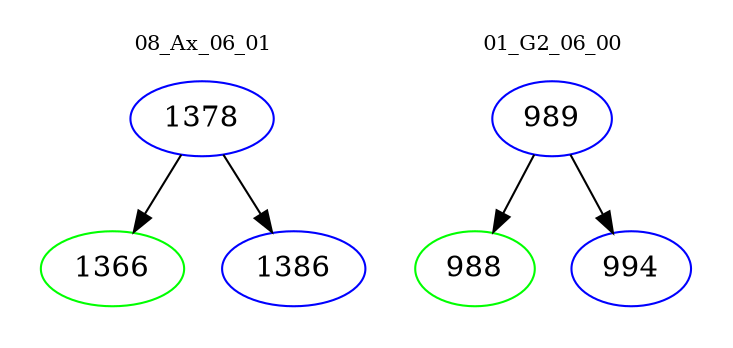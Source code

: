 digraph{
subgraph cluster_0 {
color = white
label = "08_Ax_06_01";
fontsize=10;
T0_1378 [label="1378", color="blue"]
T0_1378 -> T0_1366 [color="black"]
T0_1366 [label="1366", color="green"]
T0_1378 -> T0_1386 [color="black"]
T0_1386 [label="1386", color="blue"]
}
subgraph cluster_1 {
color = white
label = "01_G2_06_00";
fontsize=10;
T1_989 [label="989", color="blue"]
T1_989 -> T1_988 [color="black"]
T1_988 [label="988", color="green"]
T1_989 -> T1_994 [color="black"]
T1_994 [label="994", color="blue"]
}
}
